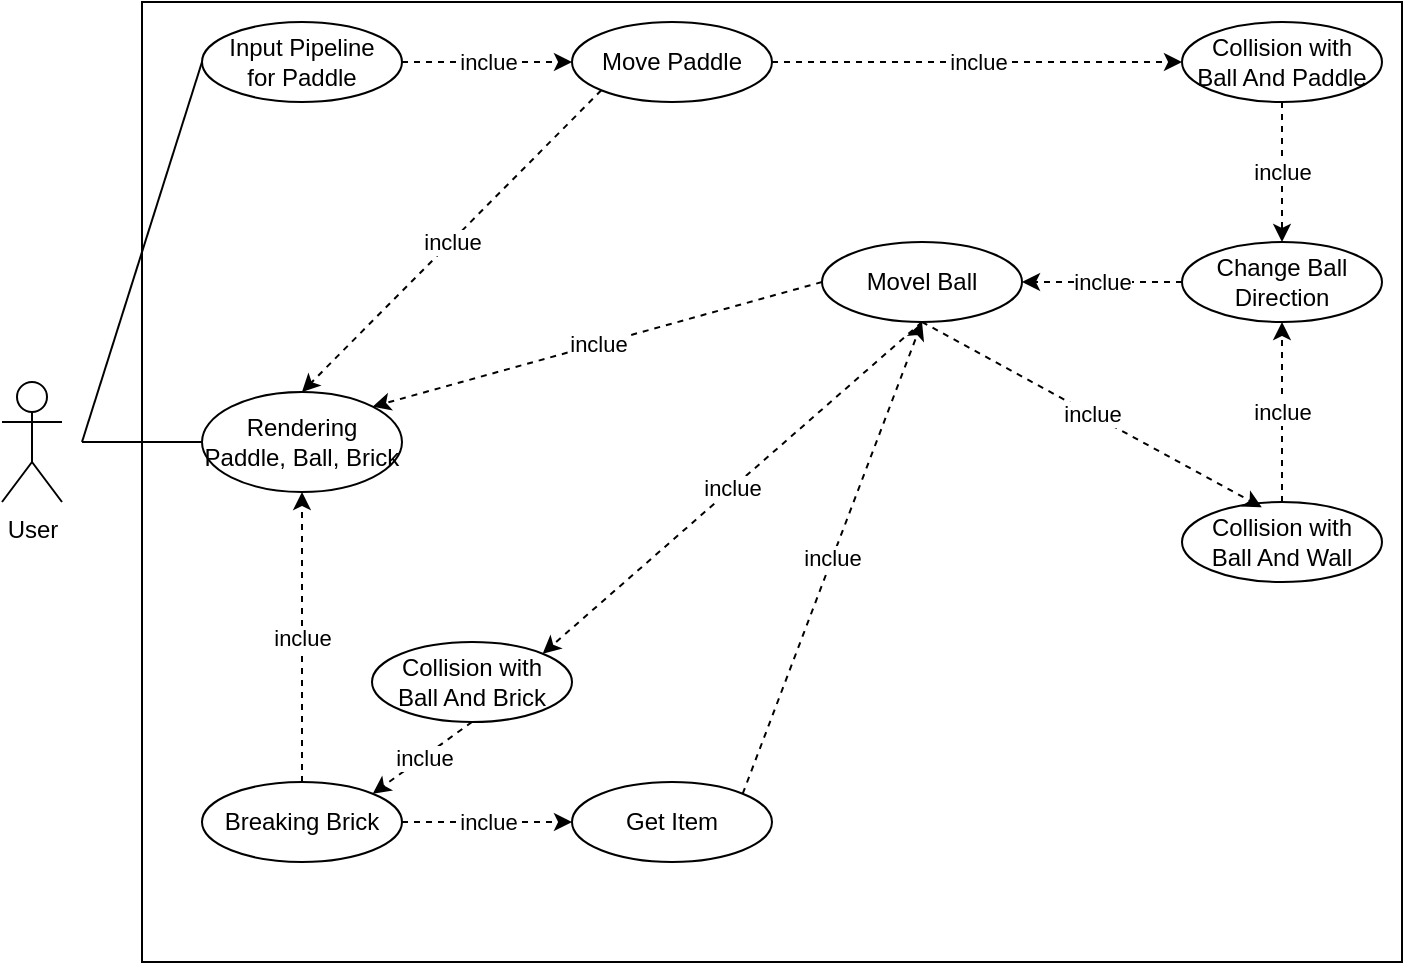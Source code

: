 <mxfile version="22.1.7" type="github">
  <diagram name="Page-1" id="5plmyteL5FaG14_j35b7">
    <mxGraphModel dx="831" dy="601" grid="1" gridSize="10" guides="1" tooltips="1" connect="1" arrows="1" fold="1" page="1" pageScale="1" pageWidth="850" pageHeight="1100" math="0" shadow="0">
      <root>
        <mxCell id="0" />
        <mxCell id="1" parent="0" />
        <mxCell id="H3gc-9jXIYk5QzrclJic-1" value="User" style="shape=umlActor;verticalLabelPosition=bottom;verticalAlign=top;html=1;outlineConnect=0;" parent="1" vertex="1">
          <mxGeometry x="90" y="270" width="30" height="60" as="geometry" />
        </mxCell>
        <mxCell id="H3gc-9jXIYk5QzrclJic-2" value="" style="rounded=0;whiteSpace=wrap;html=1;" parent="1" vertex="1">
          <mxGeometry x="160" y="80" width="630" height="480" as="geometry" />
        </mxCell>
        <mxCell id="H3gc-9jXIYk5QzrclJic-11" value="inclue" style="edgeStyle=orthogonalEdgeStyle;rounded=0;orthogonalLoop=1;jettySize=auto;html=1;dashed=1;" parent="1" source="H3gc-9jXIYk5QzrclJic-5" target="H3gc-9jXIYk5QzrclJic-9" edge="1">
          <mxGeometry relative="1" as="geometry" />
        </mxCell>
        <mxCell id="H3gc-9jXIYk5QzrclJic-5" value="Input Pipeline&lt;br&gt;for Paddle" style="ellipse;whiteSpace=wrap;html=1;" parent="1" vertex="1">
          <mxGeometry x="190" y="90" width="100" height="40" as="geometry" />
        </mxCell>
        <mxCell id="H3gc-9jXIYk5QzrclJic-6" value="Rendering Paddle, Ball, Brick" style="ellipse;whiteSpace=wrap;html=1;" parent="1" vertex="1">
          <mxGeometry x="190" y="275" width="100" height="50" as="geometry" />
        </mxCell>
        <mxCell id="H3gc-9jXIYk5QzrclJic-7" value="" style="endArrow=none;html=1;rounded=0;exitX=0;exitY=0.5;exitDx=0;exitDy=0;" parent="1" source="H3gc-9jXIYk5QzrclJic-6" edge="1">
          <mxGeometry width="50" height="50" relative="1" as="geometry">
            <mxPoint x="110" y="450" as="sourcePoint" />
            <mxPoint x="130" y="300" as="targetPoint" />
          </mxGeometry>
        </mxCell>
        <mxCell id="H3gc-9jXIYk5QzrclJic-8" value="" style="endArrow=none;html=1;rounded=0;entryX=0;entryY=0.5;entryDx=0;entryDy=0;" parent="1" target="H3gc-9jXIYk5QzrclJic-5" edge="1">
          <mxGeometry width="50" height="50" relative="1" as="geometry">
            <mxPoint x="130" y="300" as="sourcePoint" />
            <mxPoint x="130" y="190" as="targetPoint" />
          </mxGeometry>
        </mxCell>
        <mxCell id="H3gc-9jXIYk5QzrclJic-9" value="Move Paddle" style="ellipse;whiteSpace=wrap;html=1;" parent="1" vertex="1">
          <mxGeometry x="375" y="90" width="100" height="40" as="geometry" />
        </mxCell>
        <mxCell id="H3gc-9jXIYk5QzrclJic-13" value="" style="endArrow=classic;html=1;rounded=0;exitX=0;exitY=1;exitDx=0;exitDy=0;entryX=0.5;entryY=0;entryDx=0;entryDy=0;dashed=1;" parent="1" source="H3gc-9jXIYk5QzrclJic-9" target="H3gc-9jXIYk5QzrclJic-6" edge="1">
          <mxGeometry relative="1" as="geometry">
            <mxPoint x="330" y="340" as="sourcePoint" />
            <mxPoint x="430" y="340" as="targetPoint" />
          </mxGeometry>
        </mxCell>
        <mxCell id="H3gc-9jXIYk5QzrclJic-14" value="inclue" style="edgeLabel;resizable=0;html=1;align=center;verticalAlign=middle;" parent="H3gc-9jXIYk5QzrclJic-13" connectable="0" vertex="1">
          <mxGeometry relative="1" as="geometry" />
        </mxCell>
        <mxCell id="H3gc-9jXIYk5QzrclJic-16" value="Collision with&lt;br&gt;Ball And Paddle" style="ellipse;whiteSpace=wrap;html=1;" parent="1" vertex="1">
          <mxGeometry x="680" y="90" width="100" height="40" as="geometry" />
        </mxCell>
        <mxCell id="H3gc-9jXIYk5QzrclJic-17" value="" style="endArrow=classic;html=1;rounded=0;exitX=1;exitY=0.5;exitDx=0;exitDy=0;entryX=0;entryY=0.5;entryDx=0;entryDy=0;dashed=1;" parent="1" source="H3gc-9jXIYk5QzrclJic-9" target="H3gc-9jXIYk5QzrclJic-16" edge="1">
          <mxGeometry relative="1" as="geometry">
            <mxPoint x="335" y="214" as="sourcePoint" />
            <mxPoint x="250" y="390" as="targetPoint" />
          </mxGeometry>
        </mxCell>
        <mxCell id="H3gc-9jXIYk5QzrclJic-18" value="inclue" style="edgeLabel;resizable=0;html=1;align=center;verticalAlign=middle;" parent="H3gc-9jXIYk5QzrclJic-17" connectable="0" vertex="1">
          <mxGeometry relative="1" as="geometry" />
        </mxCell>
        <mxCell id="H3gc-9jXIYk5QzrclJic-19" value="Change Ball&lt;br&gt;Direction" style="ellipse;whiteSpace=wrap;html=1;" parent="1" vertex="1">
          <mxGeometry x="680" y="200" width="100" height="40" as="geometry" />
        </mxCell>
        <mxCell id="H3gc-9jXIYk5QzrclJic-20" value="" style="endArrow=classic;html=1;rounded=0;exitX=0.5;exitY=1;exitDx=0;exitDy=0;dashed=1;" parent="1" source="H3gc-9jXIYk5QzrclJic-16" target="H3gc-9jXIYk5QzrclJic-19" edge="1">
          <mxGeometry relative="1" as="geometry">
            <mxPoint x="420" y="200" as="sourcePoint" />
            <mxPoint x="480" y="200" as="targetPoint" />
          </mxGeometry>
        </mxCell>
        <mxCell id="H3gc-9jXIYk5QzrclJic-21" value="inclue" style="edgeLabel;resizable=0;html=1;align=center;verticalAlign=middle;" parent="H3gc-9jXIYk5QzrclJic-20" connectable="0" vertex="1">
          <mxGeometry relative="1" as="geometry" />
        </mxCell>
        <mxCell id="H3gc-9jXIYk5QzrclJic-22" value="Collision with&lt;br style=&quot;border-color: var(--border-color);&quot;&gt;Ball And Wall" style="ellipse;whiteSpace=wrap;html=1;" parent="1" vertex="1">
          <mxGeometry x="680" y="330" width="100" height="40" as="geometry" />
        </mxCell>
        <mxCell id="H3gc-9jXIYk5QzrclJic-23" value="" style="endArrow=classic;html=1;rounded=0;exitX=0.5;exitY=0;exitDx=0;exitDy=0;entryX=0.5;entryY=1;entryDx=0;entryDy=0;dashed=1;" parent="1" source="H3gc-9jXIYk5QzrclJic-22" target="H3gc-9jXIYk5QzrclJic-19" edge="1">
          <mxGeometry relative="1" as="geometry">
            <mxPoint x="420" y="200" as="sourcePoint" />
            <mxPoint x="480" y="200" as="targetPoint" />
          </mxGeometry>
        </mxCell>
        <mxCell id="H3gc-9jXIYk5QzrclJic-24" value="inclue" style="edgeLabel;resizable=0;html=1;align=center;verticalAlign=middle;" parent="H3gc-9jXIYk5QzrclJic-23" connectable="0" vertex="1">
          <mxGeometry relative="1" as="geometry" />
        </mxCell>
        <mxCell id="H3gc-9jXIYk5QzrclJic-25" value="Movel Ball" style="ellipse;whiteSpace=wrap;html=1;" parent="1" vertex="1">
          <mxGeometry x="500" y="200" width="100" height="40" as="geometry" />
        </mxCell>
        <mxCell id="H3gc-9jXIYk5QzrclJic-26" value="" style="endArrow=classic;html=1;rounded=0;entryX=1;entryY=0.5;entryDx=0;entryDy=0;dashed=1;" parent="1" source="H3gc-9jXIYk5QzrclJic-19" target="H3gc-9jXIYk5QzrclJic-25" edge="1">
          <mxGeometry relative="1" as="geometry">
            <mxPoint x="530" y="390" as="sourcePoint" />
            <mxPoint x="530" y="330" as="targetPoint" />
          </mxGeometry>
        </mxCell>
        <mxCell id="H3gc-9jXIYk5QzrclJic-27" value="inclue" style="edgeLabel;resizable=0;html=1;align=center;verticalAlign=middle;" parent="H3gc-9jXIYk5QzrclJic-26" connectable="0" vertex="1">
          <mxGeometry relative="1" as="geometry" />
        </mxCell>
        <mxCell id="H3gc-9jXIYk5QzrclJic-28" value="" style="endArrow=classic;html=1;rounded=0;exitX=0;exitY=0.5;exitDx=0;exitDy=0;entryX=1;entryY=0;entryDx=0;entryDy=0;dashed=1;" parent="1" source="H3gc-9jXIYk5QzrclJic-25" target="H3gc-9jXIYk5QzrclJic-6" edge="1">
          <mxGeometry relative="1" as="geometry">
            <mxPoint x="399" y="134" as="sourcePoint" />
            <mxPoint x="250" y="390" as="targetPoint" />
          </mxGeometry>
        </mxCell>
        <mxCell id="H3gc-9jXIYk5QzrclJic-29" value="inclue" style="edgeLabel;resizable=0;html=1;align=center;verticalAlign=middle;" parent="H3gc-9jXIYk5QzrclJic-28" connectable="0" vertex="1">
          <mxGeometry relative="1" as="geometry" />
        </mxCell>
        <mxCell id="H3gc-9jXIYk5QzrclJic-30" value="" style="endArrow=classic;html=1;rounded=0;exitX=0.5;exitY=1;exitDx=0;exitDy=0;entryX=0.399;entryY=0.065;entryDx=0;entryDy=0;dashed=1;entryPerimeter=0;" parent="1" source="H3gc-9jXIYk5QzrclJic-25" target="H3gc-9jXIYk5QzrclJic-22" edge="1">
          <mxGeometry relative="1" as="geometry">
            <mxPoint x="385" y="230" as="sourcePoint" />
            <mxPoint x="286" y="397" as="targetPoint" />
          </mxGeometry>
        </mxCell>
        <mxCell id="H3gc-9jXIYk5QzrclJic-31" value="inclue" style="edgeLabel;resizable=0;html=1;align=center;verticalAlign=middle;" parent="H3gc-9jXIYk5QzrclJic-30" connectable="0" vertex="1">
          <mxGeometry relative="1" as="geometry" />
        </mxCell>
        <mxCell id="H3gc-9jXIYk5QzrclJic-32" value="Collision with&lt;br style=&quot;border-color: var(--border-color);&quot;&gt;Ball And Brick" style="ellipse;whiteSpace=wrap;html=1;" parent="1" vertex="1">
          <mxGeometry x="275" y="400" width="100" height="40" as="geometry" />
        </mxCell>
        <mxCell id="H3gc-9jXIYk5QzrclJic-33" value="" style="endArrow=classic;html=1;rounded=0;exitX=0.5;exitY=1;exitDx=0;exitDy=0;entryX=1;entryY=0;entryDx=0;entryDy=0;dashed=1;" parent="1" source="H3gc-9jXIYk5QzrclJic-25" target="H3gc-9jXIYk5QzrclJic-32" edge="1">
          <mxGeometry relative="1" as="geometry">
            <mxPoint x="560" y="250" as="sourcePoint" />
            <mxPoint x="730" y="343" as="targetPoint" />
          </mxGeometry>
        </mxCell>
        <mxCell id="H3gc-9jXIYk5QzrclJic-34" value="inclue" style="edgeLabel;resizable=0;html=1;align=center;verticalAlign=middle;" parent="H3gc-9jXIYk5QzrclJic-33" connectable="0" vertex="1">
          <mxGeometry relative="1" as="geometry" />
        </mxCell>
        <mxCell id="H3gc-9jXIYk5QzrclJic-35" value="Breaking Brick" style="ellipse;whiteSpace=wrap;html=1;" parent="1" vertex="1">
          <mxGeometry x="190" y="470" width="100" height="40" as="geometry" />
        </mxCell>
        <mxCell id="H3gc-9jXIYk5QzrclJic-37" value="" style="endArrow=classic;html=1;rounded=0;exitX=0.5;exitY=1;exitDx=0;exitDy=0;entryX=1;entryY=0;entryDx=0;entryDy=0;dashed=1;" parent="1" source="H3gc-9jXIYk5QzrclJic-32" target="H3gc-9jXIYk5QzrclJic-35" edge="1">
          <mxGeometry relative="1" as="geometry">
            <mxPoint x="560" y="250" as="sourcePoint" />
            <mxPoint x="560" y="340" as="targetPoint" />
          </mxGeometry>
        </mxCell>
        <mxCell id="H3gc-9jXIYk5QzrclJic-38" value="inclue" style="edgeLabel;resizable=0;html=1;align=center;verticalAlign=middle;" parent="H3gc-9jXIYk5QzrclJic-37" connectable="0" vertex="1">
          <mxGeometry relative="1" as="geometry" />
        </mxCell>
        <mxCell id="H3gc-9jXIYk5QzrclJic-39" value="" style="endArrow=classic;html=1;rounded=0;exitX=0.5;exitY=0;exitDx=0;exitDy=0;entryX=0.5;entryY=1;entryDx=0;entryDy=0;dashed=1;" parent="1" source="H3gc-9jXIYk5QzrclJic-35" target="H3gc-9jXIYk5QzrclJic-6" edge="1">
          <mxGeometry relative="1" as="geometry">
            <mxPoint x="560" y="380" as="sourcePoint" />
            <mxPoint x="560" y="420" as="targetPoint" />
          </mxGeometry>
        </mxCell>
        <mxCell id="H3gc-9jXIYk5QzrclJic-40" value="inclue" style="edgeLabel;resizable=0;html=1;align=center;verticalAlign=middle;" parent="H3gc-9jXIYk5QzrclJic-39" connectable="0" vertex="1">
          <mxGeometry relative="1" as="geometry" />
        </mxCell>
        <mxCell id="9-xEqFb8aDXo_POYakH0-1" value="Get Item" style="ellipse;whiteSpace=wrap;html=1;" vertex="1" parent="1">
          <mxGeometry x="375" y="470" width="100" height="40" as="geometry" />
        </mxCell>
        <mxCell id="9-xEqFb8aDXo_POYakH0-2" value="" style="endArrow=classic;html=1;rounded=0;exitX=1;exitY=0.5;exitDx=0;exitDy=0;entryX=0;entryY=0.5;entryDx=0;entryDy=0;dashed=1;" edge="1" parent="1" source="H3gc-9jXIYk5QzrclJic-35" target="9-xEqFb8aDXo_POYakH0-1">
          <mxGeometry relative="1" as="geometry">
            <mxPoint x="435" y="380" as="sourcePoint" />
            <mxPoint x="430" y="430" as="targetPoint" />
          </mxGeometry>
        </mxCell>
        <mxCell id="9-xEqFb8aDXo_POYakH0-3" value="inclue" style="edgeLabel;resizable=0;html=1;align=center;verticalAlign=middle;" connectable="0" vertex="1" parent="9-xEqFb8aDXo_POYakH0-2">
          <mxGeometry relative="1" as="geometry" />
        </mxCell>
        <mxCell id="9-xEqFb8aDXo_POYakH0-5" value="" style="endArrow=classic;html=1;rounded=0;exitX=1;exitY=0;exitDx=0;exitDy=0;entryX=0.5;entryY=1;entryDx=0;entryDy=0;dashed=1;" edge="1" parent="1" source="9-xEqFb8aDXo_POYakH0-1" target="H3gc-9jXIYk5QzrclJic-25">
          <mxGeometry relative="1" as="geometry">
            <mxPoint x="300" y="500" as="sourcePoint" />
            <mxPoint x="385" y="500" as="targetPoint" />
          </mxGeometry>
        </mxCell>
        <mxCell id="9-xEqFb8aDXo_POYakH0-6" value="inclue" style="edgeLabel;resizable=0;html=1;align=center;verticalAlign=middle;" connectable="0" vertex="1" parent="9-xEqFb8aDXo_POYakH0-5">
          <mxGeometry relative="1" as="geometry" />
        </mxCell>
      </root>
    </mxGraphModel>
  </diagram>
</mxfile>
